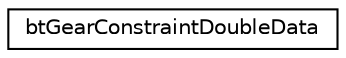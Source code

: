 digraph "Graphical Class Hierarchy"
{
  edge [fontname="Helvetica",fontsize="10",labelfontname="Helvetica",labelfontsize="10"];
  node [fontname="Helvetica",fontsize="10",shape=record];
  rankdir="LR";
  Node1 [label="btGearConstraintDoubleData",height=0.2,width=0.4,color="black", fillcolor="white", style="filled",URL="$structbt_gear_constraint_double_data.html"];
}
